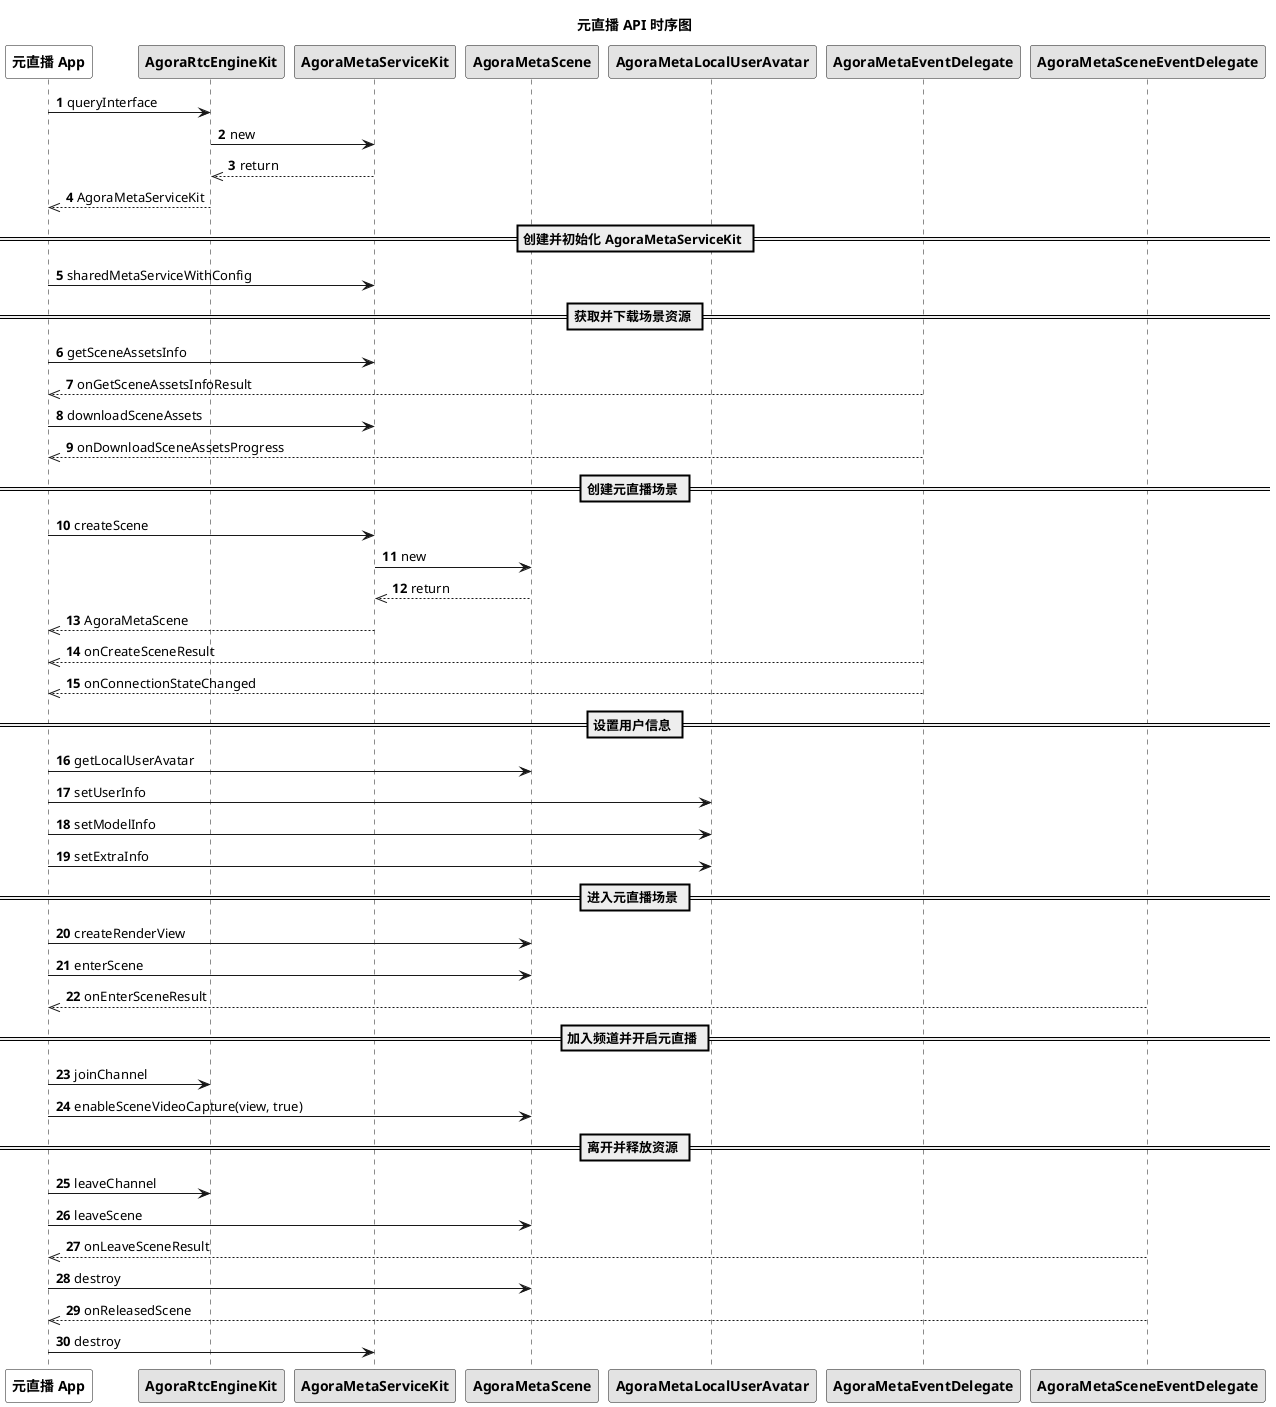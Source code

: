 @startuml
autonumber
skinparam monochrome true

title 元直播 API 时序图
participant "<b>元直播 App</b>" as app #White
participant "<b>AgoraRtcEngineKit</b>" as rtc
participant "<b>AgoraMetaServiceKit</b>" as service
participant "<b>AgoraMetaScene</b>" as scene
participant "<b>AgoraMetaLocalUserAvatar</b>" as avatar
participant "<b>AgoraMetaEventDelegate</b>" as serviceevent
participant "<b>AgoraMetaSceneEventDelegate</b>" as sceneevent

app -> rtc: queryInterface
rtc -> service: new
service -->> rtc: return
rtc -->> app: AgoraMetaServiceKit
== 创建并初始化 AgoraMetaServiceKit ==
app -> service: sharedMetaServiceWithConfig
== 获取并下载场景资源 ==
app -> service: getSceneAssetsInfo
serviceevent -->> app: onGetSceneAssetsInfoResult
app -> service: downloadSceneAssets
serviceevent -->> app: onDownloadSceneAssetsProgress
== 创建元直播场景 ==
app -> service: createScene
service -> scene: new
scene -->> service: return
service -->> app: AgoraMetaScene
serviceevent -->> app: onCreateSceneResult
serviceevent -->> app: onConnectionStateChanged
== 设置用户信息 ==
app -> scene: getLocalUserAvatar
app -> avatar: setUserInfo
app -> avatar: setModelInfo
app -> avatar: setExtraInfo
== 进入元直播场景 ==
app -> scene: createRenderView
app -> scene: enterScene
sceneevent -->> app: onEnterSceneResult
== 加入频道并开启元直播 ==
app -> rtc: joinChannel
app -> scene: enableSceneVideoCapture(view, true)
== 离开并释放资源 ==
app -> rtc: leaveChannel
app -> scene: leaveScene
sceneevent -->> app: onLeaveSceneResult
app -> scene: destroy
sceneevent -->> app: onReleasedScene
app -> service: destroy
@enduml